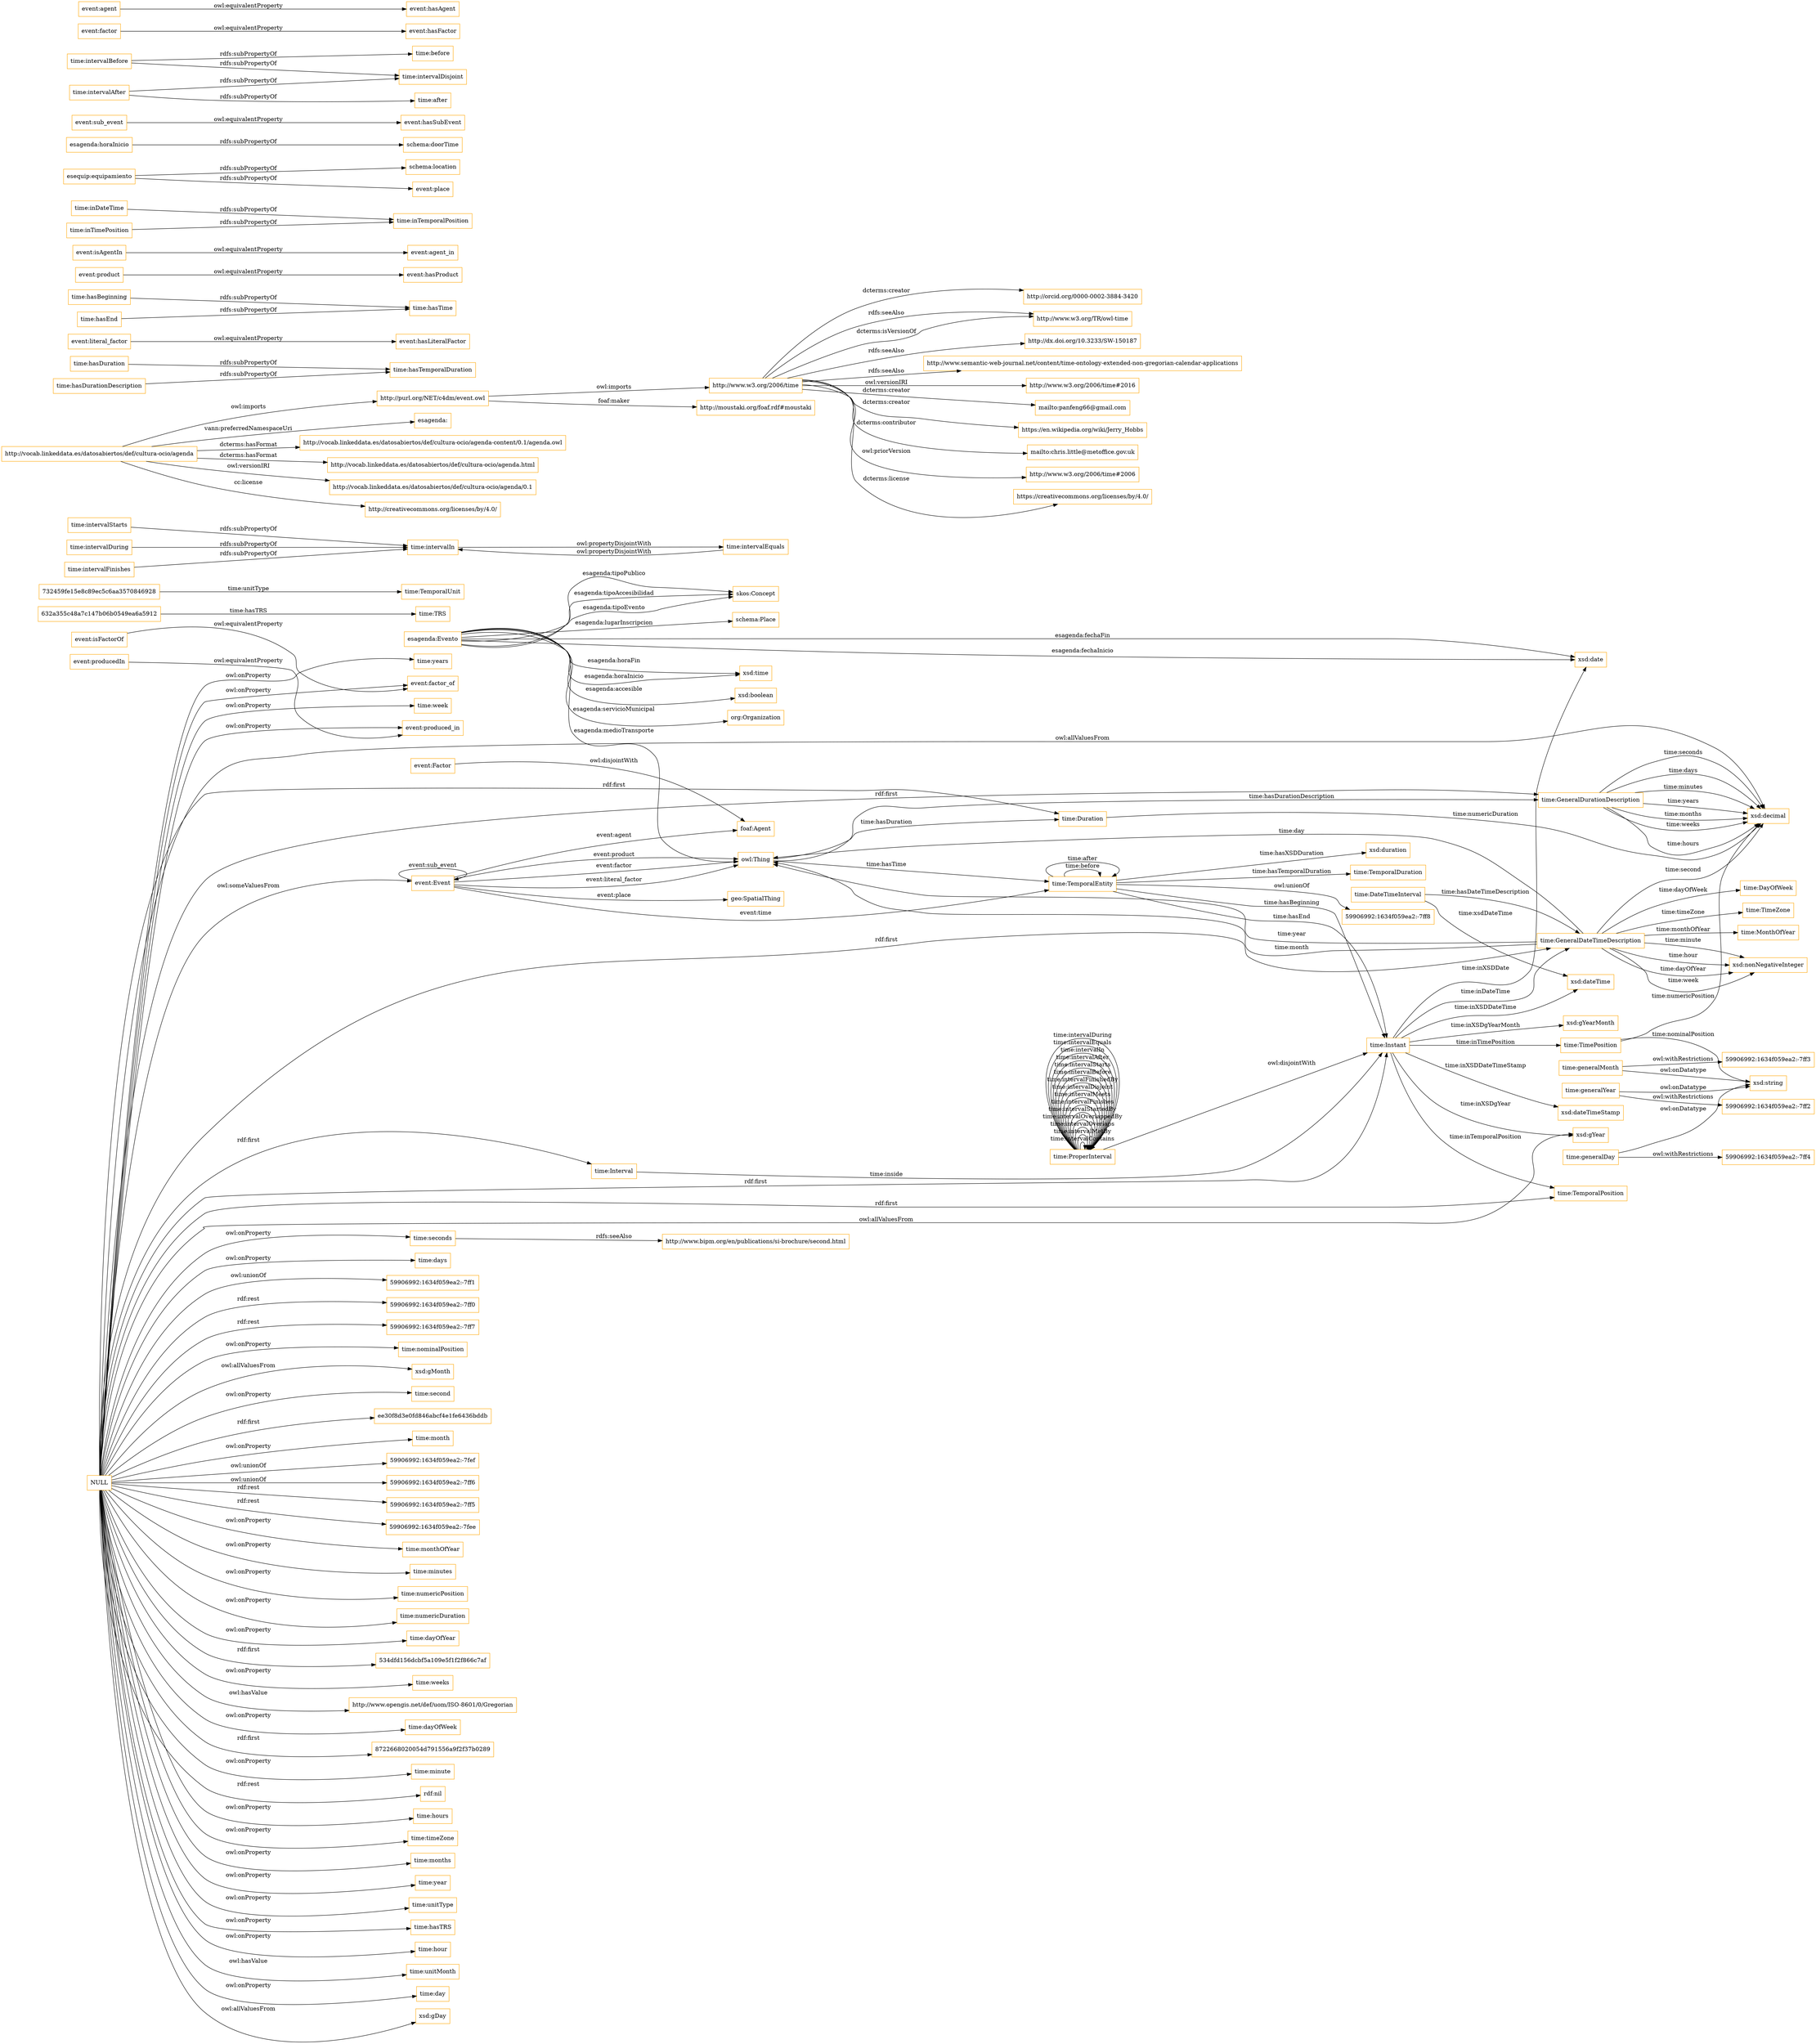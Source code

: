 digraph ar2dtool_diagram { 
rankdir=LR;
size="1501"
node [shape = rectangle, color="orange"]; "org:Organization" "skos:Concept" "esagenda:Evento" "schema:Place" "foaf:Agent" "geo:SpatialThing" "event:Factor" "event:Event" "time:TimeZone" "time:GeneralDateTimeDescription" "time:DateTimeInterval" "time:TRS" "time:TemporalDuration" "time:Duration" "time:GeneralDurationDescription" "time:ProperInterval" "time:TimePosition" "time:TemporalPosition" "time:Interval" "732459fe15e8c89ec5c6aa3570846928" "time:TemporalEntity" "time:MonthOfYear" "632a355c48a7c147b06b0549ea6a5912" "time:TemporalUnit" "time:Instant" "time:DayOfWeek" ; /*classes style*/
	"time:intervalIn" -> "time:intervalEquals" [ label = "owl:propertyDisjointWith" ];
	"http://www.w3.org/2006/time" -> "http://orcid.org/0000-0002-3884-3420" [ label = "dcterms:creator" ];
	"http://www.w3.org/2006/time" -> "http://www.w3.org/TR/owl-time" [ label = "rdfs:seeAlso" ];
	"http://www.w3.org/2006/time" -> "http://dx.doi.org/10.3233/SW-150187" [ label = "rdfs:seeAlso" ];
	"http://www.w3.org/2006/time" -> "http://www.semantic-web-journal.net/content/time-ontology-extended-non-gregorian-calendar-applications" [ label = "rdfs:seeAlso" ];
	"http://www.w3.org/2006/time" -> "http://www.w3.org/TR/owl-time" [ label = "dcterms:isVersionOf" ];
	"http://www.w3.org/2006/time" -> "http://www.w3.org/2006/time#2016" [ label = "owl:versionIRI" ];
	"http://www.w3.org/2006/time" -> "mailto:panfeng66@gmail.com" [ label = "dcterms:creator" ];
	"http://www.w3.org/2006/time" -> "https://en.wikipedia.org/wiki/Jerry_Hobbs" [ label = "dcterms:creator" ];
	"http://www.w3.org/2006/time" -> "mailto:chris.little@metoffice.gov.uk" [ label = "dcterms:contributor" ];
	"http://www.w3.org/2006/time" -> "http://www.w3.org/2006/time#2006" [ label = "owl:priorVersion" ];
	"http://www.w3.org/2006/time" -> "https://creativecommons.org/licenses/by/4.0/" [ label = "dcterms:license" ];
	"http://purl.org/NET/c4dm/event.owl" -> "http://moustaki.org/foaf.rdf#moustaki" [ label = "foaf:maker" ];
	"http://purl.org/NET/c4dm/event.owl" -> "http://www.w3.org/2006/time" [ label = "owl:imports" ];
	"time:generalMonth" -> "59906992:1634f059ea2:-7ff3" [ label = "owl:withRestrictions" ];
	"time:generalMonth" -> "xsd:string" [ label = "owl:onDatatype" ];
	"time:intervalStarts" -> "time:intervalIn" [ label = "rdfs:subPropertyOf" ];
	"time:hasDuration" -> "time:hasTemporalDuration" [ label = "rdfs:subPropertyOf" ];
	"event:literal_factor" -> "event:hasLiteralFactor" [ label = "owl:equivalentProperty" ];
	"time:ProperInterval" -> "time:Instant" [ label = "owl:disjointWith" ];
	"time:hasBeginning" -> "time:hasTime" [ label = "rdfs:subPropertyOf" ];
	"event:Factor" -> "foaf:Agent" [ label = "owl:disjointWith" ];
	"time:intervalEquals" -> "time:intervalIn" [ label = "owl:propertyDisjointWith" ];
	"time:seconds" -> "http://www.bipm.org/en/publications/si-brochure/second.html" [ label = "rdfs:seeAlso" ];
	"event:isFactorOf" -> "event:factor_of" [ label = "owl:equivalentProperty" ];
	"event:product" -> "event:hasProduct" [ label = "owl:equivalentProperty" ];
	"event:isAgentIn" -> "event:agent_in" [ label = "owl:equivalentProperty" ];
	"time:intervalDuring" -> "time:intervalIn" [ label = "rdfs:subPropertyOf" ];
	"event:producedIn" -> "event:produced_in" [ label = "owl:equivalentProperty" ];
	"time:inDateTime" -> "time:inTemporalPosition" [ label = "rdfs:subPropertyOf" ];
	"esequip:equipamiento" -> "schema:location" [ label = "rdfs:subPropertyOf" ];
	"esequip:equipamiento" -> "event:place" [ label = "rdfs:subPropertyOf" ];
	"http://vocab.linkeddata.es/datosabiertos/def/cultura-ocio/agenda" -> "http://purl.org/NET/c4dm/event.owl" [ label = "owl:imports" ];
	"http://vocab.linkeddata.es/datosabiertos/def/cultura-ocio/agenda" -> "esagenda:" [ label = "vann:preferredNamespaceUri" ];
	"http://vocab.linkeddata.es/datosabiertos/def/cultura-ocio/agenda" -> "http://vocab.linkeddata.es/datosabiertos/def/cultura-ocio/agenda-content/0.1/agenda.owl" [ label = "dcterms:hasFormat" ];
	"http://vocab.linkeddata.es/datosabiertos/def/cultura-ocio/agenda" -> "http://vocab.linkeddata.es/datosabiertos/def/cultura-ocio/agenda.html" [ label = "dcterms:hasFormat" ];
	"http://vocab.linkeddata.es/datosabiertos/def/cultura-ocio/agenda" -> "http://vocab.linkeddata.es/datosabiertos/def/cultura-ocio/agenda/0.1" [ label = "owl:versionIRI" ];
	"http://vocab.linkeddata.es/datosabiertos/def/cultura-ocio/agenda" -> "http://creativecommons.org/licenses/by/4.0/" [ label = "cc:license" ];
	"time:intervalFinishes" -> "time:intervalIn" [ label = "rdfs:subPropertyOf" ];
	"NULL" -> "59906992:1634f059ea2:-7ff0" [ label = "rdf:rest" ];
	"NULL" -> "59906992:1634f059ea2:-7ff7" [ label = "rdf:rest" ];
	"NULL" -> "time:nominalPosition" [ label = "owl:onProperty" ];
	"NULL" -> "xsd:gMonth" [ label = "owl:allValuesFrom" ];
	"NULL" -> "event:produced_in" [ label = "owl:onProperty" ];
	"NULL" -> "time:second" [ label = "owl:onProperty" ];
	"NULL" -> "ee30f8d3e0fd846abcf4e1fe6436bddb" [ label = "rdf:first" ];
	"NULL" -> "time:month" [ label = "owl:onProperty" ];
	"NULL" -> "event:Event" [ label = "owl:someValuesFrom" ];
	"NULL" -> "59906992:1634f059ea2:-7fef" [ label = "owl:unionOf" ];
	"NULL" -> "59906992:1634f059ea2:-7ff6" [ label = "owl:unionOf" ];
	"NULL" -> "time:GeneralDurationDescription" [ label = "rdf:first" ];
	"NULL" -> "59906992:1634f059ea2:-7ff5" [ label = "rdf:rest" ];
	"NULL" -> "time:GeneralDateTimeDescription" [ label = "rdf:first" ];
	"NULL" -> "59906992:1634f059ea2:-7fee" [ label = "rdf:rest" ];
	"NULL" -> "time:monthOfYear" [ label = "owl:onProperty" ];
	"NULL" -> "time:minutes" [ label = "owl:onProperty" ];
	"NULL" -> "time:numericPosition" [ label = "owl:onProperty" ];
	"NULL" -> "time:numericDuration" [ label = "owl:onProperty" ];
	"NULL" -> "time:dayOfYear" [ label = "owl:onProperty" ];
	"NULL" -> "534dfd156dcbf5a109e5f1f2f866c7af" [ label = "rdf:first" ];
	"NULL" -> "time:weeks" [ label = "owl:onProperty" ];
	"NULL" -> "http://www.opengis.net/def/uom/ISO-8601/0/Gregorian" [ label = "owl:hasValue" ];
	"NULL" -> "time:TemporalPosition" [ label = "rdf:first" ];
	"NULL" -> "time:dayOfWeek" [ label = "owl:onProperty" ];
	"NULL" -> "8722668020054d791556a9f2f37b0289" [ label = "rdf:first" ];
	"NULL" -> "time:minute" [ label = "owl:onProperty" ];
	"NULL" -> "rdf:nil" [ label = "rdf:rest" ];
	"NULL" -> "time:hours" [ label = "owl:onProperty" ];
	"NULL" -> "time:timeZone" [ label = "owl:onProperty" ];
	"NULL" -> "time:months" [ label = "owl:onProperty" ];
	"NULL" -> "time:year" [ label = "owl:onProperty" ];
	"NULL" -> "time:unitType" [ label = "owl:onProperty" ];
	"NULL" -> "time:Duration" [ label = "rdf:first" ];
	"NULL" -> "time:seconds" [ label = "owl:onProperty" ];
	"NULL" -> "time:hasTRS" [ label = "owl:onProperty" ];
	"NULL" -> "time:hour" [ label = "owl:onProperty" ];
	"NULL" -> "time:unitMonth" [ label = "owl:hasValue" ];
	"NULL" -> "xsd:gYear" [ label = "owl:allValuesFrom" ];
	"NULL" -> "time:day" [ label = "owl:onProperty" ];
	"NULL" -> "xsd:gDay" [ label = "owl:allValuesFrom" ];
	"NULL" -> "time:Interval" [ label = "rdf:first" ];
	"NULL" -> "event:factor_of" [ label = "owl:onProperty" ];
	"NULL" -> "time:years" [ label = "owl:onProperty" ];
	"NULL" -> "time:Instant" [ label = "rdf:first" ];
	"NULL" -> "time:week" [ label = "owl:onProperty" ];
	"NULL" -> "xsd:decimal" [ label = "owl:allValuesFrom" ];
	"NULL" -> "time:days" [ label = "owl:onProperty" ];
	"NULL" -> "59906992:1634f059ea2:-7ff1" [ label = "owl:unionOf" ];
	"esagenda:horaInicio" -> "schema:doorTime" [ label = "rdfs:subPropertyOf" ];
	"event:sub_event" -> "event:hasSubEvent" [ label = "owl:equivalentProperty" ];
	"time:intervalBefore" -> "time:intervalDisjoint" [ label = "rdfs:subPropertyOf" ];
	"time:intervalBefore" -> "time:before" [ label = "rdfs:subPropertyOf" ];
	"time:TemporalEntity" -> "59906992:1634f059ea2:-7ff8" [ label = "owl:unionOf" ];
	"time:intervalAfter" -> "time:intervalDisjoint" [ label = "rdfs:subPropertyOf" ];
	"time:intervalAfter" -> "time:after" [ label = "rdfs:subPropertyOf" ];
	"time:hasEnd" -> "time:hasTime" [ label = "rdfs:subPropertyOf" ];
	"event:factor" -> "event:hasFactor" [ label = "owl:equivalentProperty" ];
	"event:agent" -> "event:hasAgent" [ label = "owl:equivalentProperty" ];
	"time:inTimePosition" -> "time:inTemporalPosition" [ label = "rdfs:subPropertyOf" ];
	"time:generalDay" -> "59906992:1634f059ea2:-7ff4" [ label = "owl:withRestrictions" ];
	"time:generalDay" -> "xsd:string" [ label = "owl:onDatatype" ];
	"time:generalYear" -> "59906992:1634f059ea2:-7ff2" [ label = "owl:withRestrictions" ];
	"time:generalYear" -> "xsd:string" [ label = "owl:onDatatype" ];
	"time:hasDurationDescription" -> "time:hasTemporalDuration" [ label = "rdfs:subPropertyOf" ];
	"time:TimePosition" -> "xsd:string" [ label = "time:nominalPosition" ];
	"time:GeneralDateTimeDescription" -> "time:DayOfWeek" [ label = "time:dayOfWeek" ];
	"event:Event" -> "foaf:Agent" [ label = "event:agent" ];
	"time:TemporalEntity" -> "time:Instant" [ label = "time:hasEnd" ];
	"time:Instant" -> "xsd:gYear" [ label = "time:inXSDgYear" ];
	"time:ProperInterval" -> "time:ProperInterval" [ label = "time:intervalContains" ];
	"esagenda:Evento" -> "owl:Thing" [ label = "esagenda:medioTransporte" ];
	"time:TemporalEntity" -> "time:Instant" [ label = "time:hasBeginning" ];
	"time:GeneralDurationDescription" -> "xsd:decimal" [ label = "time:hours" ];
	"732459fe15e8c89ec5c6aa3570846928" -> "time:TemporalUnit" [ label = "time:unitType" ];
	"time:GeneralDateTimeDescription" -> "owl:Thing" [ label = "time:year" ];
	"esagenda:Evento" -> "xsd:time" [ label = "esagenda:horaInicio" ];
	"time:ProperInterval" -> "time:ProperInterval" [ label = "time:intervalMetBy" ];
	"time:Instant" -> "xsd:dateTimeStamp" [ label = "time:inXSDDateTimeStamp" ];
	"owl:Thing" -> "time:GeneralDurationDescription" [ label = "time:hasDurationDescription" ];
	"time:ProperInterval" -> "time:ProperInterval" [ label = "time:intervalOverlaps" ];
	"time:GeneralDurationDescription" -> "xsd:decimal" [ label = "time:seconds" ];
	"esagenda:Evento" -> "skos:Concept" [ label = "esagenda:tipoPublico" ];
	"time:Instant" -> "xsd:date" [ label = "time:inXSDDate" ];
	"time:DateTimeInterval" -> "xsd:dateTime" [ label = "time:xsdDateTime" ];
	"time:ProperInterval" -> "time:ProperInterval" [ label = "time:intervalOverlappedBy" ];
	"esagenda:Evento" -> "xsd:date" [ label = "esagenda:fechaFin" ];
	"time:GeneralDateTimeDescription" -> "time:TimeZone" [ label = "time:timeZone" ];
	"esagenda:Evento" -> "org:Organization" [ label = "esagenda:servicioMunicipal" ];
	"time:Instant" -> "time:TemporalPosition" [ label = "time:inTemporalPosition" ];
	"time:GeneralDurationDescription" -> "xsd:decimal" [ label = "time:days" ];
	"event:Event" -> "geo:SpatialThing" [ label = "event:place" ];
	"owl:Thing" -> "time:TemporalEntity" [ label = "time:hasTime" ];
	"time:ProperInterval" -> "time:ProperInterval" [ label = "time:intervalStartedBy" ];
	"esagenda:Evento" -> "xsd:boolean" [ label = "esagenda:accesible" ];
	"time:Instant" -> "xsd:dateTime" [ label = "time:inXSDDateTime" ];
	"time:Instant" -> "xsd:gYearMonth" [ label = "time:inXSDgYearMonth" ];
	"event:Event" -> "owl:Thing" [ label = "event:literal_factor" ];
	"time:Instant" -> "time:GeneralDateTimeDescription" [ label = "time:inDateTime" ];
	"time:TemporalEntity" -> "xsd:duration" [ label = "time:hasXSDDuration" ];
	"event:Event" -> "time:TemporalEntity" [ label = "event:time" ];
	"esagenda:Evento" -> "schema:Place" [ label = "esagenda:lugarInscripcion" ];
	"time:GeneralDateTimeDescription" -> "xsd:nonNegativeInteger" [ label = "time:minute" ];
	"time:GeneralDurationDescription" -> "xsd:decimal" [ label = "time:minutes" ];
	"time:GeneralDateTimeDescription" -> "xsd:nonNegativeInteger" [ label = "time:hour" ];
	"time:ProperInterval" -> "time:ProperInterval" [ label = "time:intervalFinishes" ];
	"time:Instant" -> "time:TimePosition" [ label = "time:inTimePosition" ];
	"event:Event" -> "owl:Thing" [ label = "event:product" ];
	"time:GeneralDurationDescription" -> "xsd:decimal" [ label = "time:years" ];
	"esagenda:Evento" -> "skos:Concept" [ label = "esagenda:tipoAccesibilidad" ];
	"time:ProperInterval" -> "time:ProperInterval" [ label = "time:intervalMeets" ];
	"632a355c48a7c147b06b0549ea6a5912" -> "time:TRS" [ label = "time:hasTRS" ];
	"esagenda:Evento" -> "xsd:date" [ label = "esagenda:fechaInicio" ];
	"time:GeneralDateTimeDescription" -> "xsd:nonNegativeInteger" [ label = "time:dayOfYear" ];
	"time:GeneralDateTimeDescription" -> "xsd:nonNegativeInteger" [ label = "time:week" ];
	"owl:Thing" -> "time:Duration" [ label = "time:hasDuration" ];
	"time:GeneralDurationDescription" -> "xsd:decimal" [ label = "time:months" ];
	"time:TimePosition" -> "xsd:decimal" [ label = "time:numericPosition" ];
	"time:TemporalEntity" -> "time:TemporalDuration" [ label = "time:hasTemporalDuration" ];
	"time:GeneralDateTimeDescription" -> "owl:Thing" [ label = "time:month" ];
	"time:ProperInterval" -> "time:ProperInterval" [ label = "time:intervalDisjoint" ];
	"time:ProperInterval" -> "time:ProperInterval" [ label = "time:intervalFinishedBy" ];
	"esagenda:Evento" -> "skos:Concept" [ label = "esagenda:tipoEvento" ];
	"event:Event" -> "owl:Thing" [ label = "event:factor" ];
	"time:TemporalEntity" -> "time:TemporalEntity" [ label = "time:before" ];
	"time:ProperInterval" -> "time:ProperInterval" [ label = "time:intervalBefore" ];
	"time:GeneralDateTimeDescription" -> "xsd:decimal" [ label = "time:second" ];
	"time:GeneralDurationDescription" -> "xsd:decimal" [ label = "time:weeks" ];
	"time:TemporalEntity" -> "time:TemporalEntity" [ label = "time:after" ];
	"time:ProperInterval" -> "time:ProperInterval" [ label = "time:intervalStarts" ];
	"time:GeneralDateTimeDescription" -> "time:MonthOfYear" [ label = "time:monthOfYear" ];
	"time:ProperInterval" -> "time:ProperInterval" [ label = "time:intervalAfter" ];
	"time:Interval" -> "time:Instant" [ label = "time:inside" ];
	"time:GeneralDateTimeDescription" -> "owl:Thing" [ label = "time:day" ];
	"time:DateTimeInterval" -> "time:GeneralDateTimeDescription" [ label = "time:hasDateTimeDescription" ];
	"event:Event" -> "event:Event" [ label = "event:sub_event" ];
	"time:ProperInterval" -> "time:ProperInterval" [ label = "time:intervalIn" ];
	"time:Duration" -> "xsd:decimal" [ label = "time:numericDuration" ];
	"time:ProperInterval" -> "time:ProperInterval" [ label = "time:intervalEquals" ];
	"time:ProperInterval" -> "time:ProperInterval" [ label = "time:intervalDuring" ];
	"esagenda:Evento" -> "xsd:time" [ label = "esagenda:horaFin" ];

}
